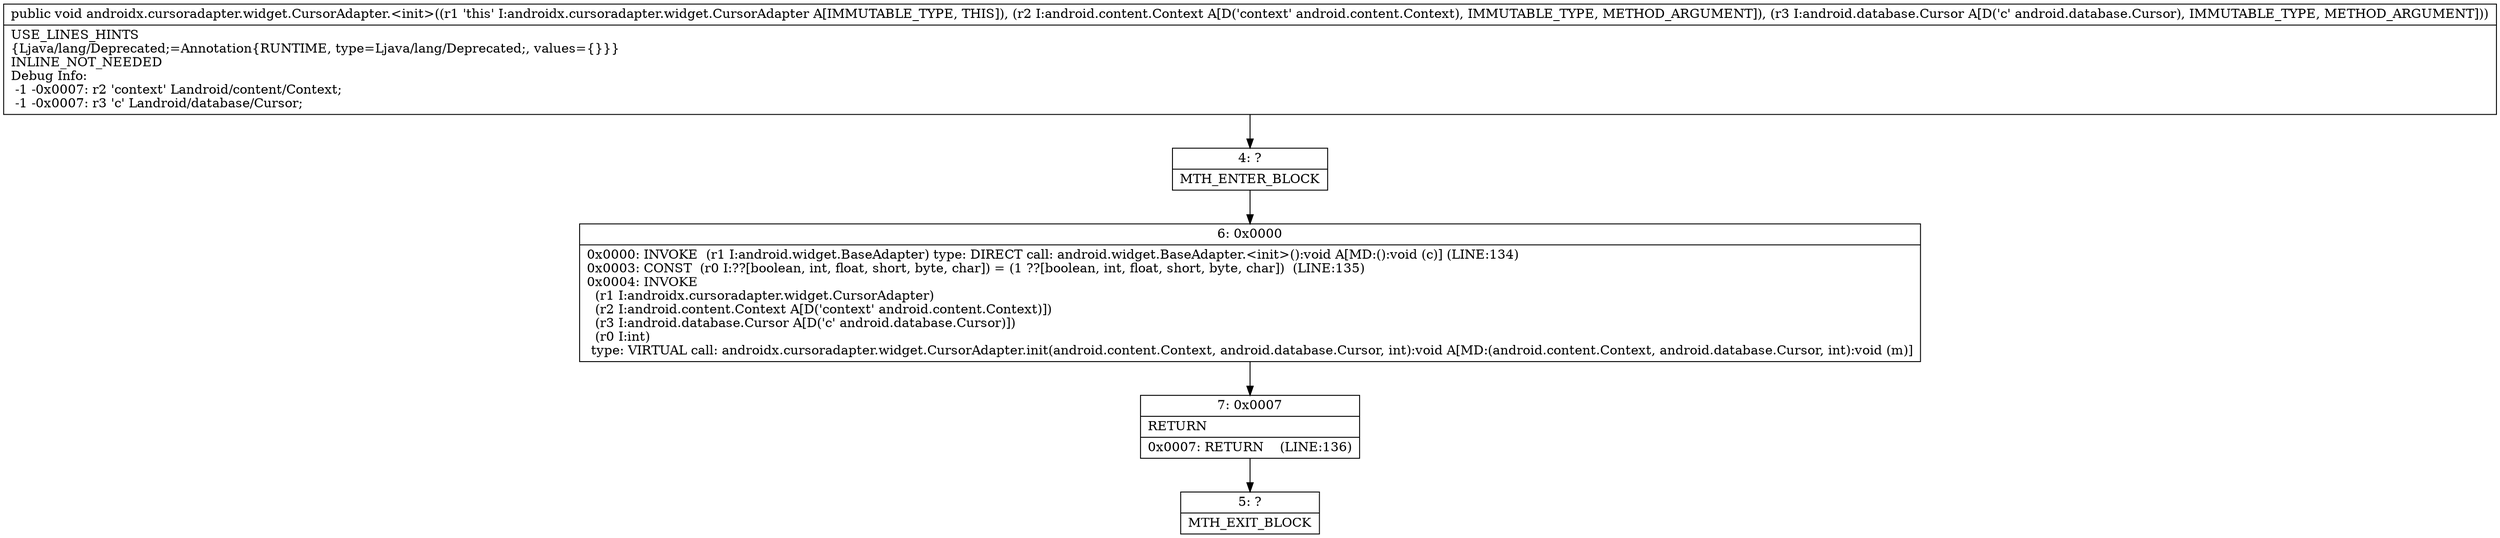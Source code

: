 digraph "CFG forandroidx.cursoradapter.widget.CursorAdapter.\<init\>(Landroid\/content\/Context;Landroid\/database\/Cursor;)V" {
Node_4 [shape=record,label="{4\:\ ?|MTH_ENTER_BLOCK\l}"];
Node_6 [shape=record,label="{6\:\ 0x0000|0x0000: INVOKE  (r1 I:android.widget.BaseAdapter) type: DIRECT call: android.widget.BaseAdapter.\<init\>():void A[MD:():void (c)] (LINE:134)\l0x0003: CONST  (r0 I:??[boolean, int, float, short, byte, char]) = (1 ??[boolean, int, float, short, byte, char])  (LINE:135)\l0x0004: INVOKE  \l  (r1 I:androidx.cursoradapter.widget.CursorAdapter)\l  (r2 I:android.content.Context A[D('context' android.content.Context)])\l  (r3 I:android.database.Cursor A[D('c' android.database.Cursor)])\l  (r0 I:int)\l type: VIRTUAL call: androidx.cursoradapter.widget.CursorAdapter.init(android.content.Context, android.database.Cursor, int):void A[MD:(android.content.Context, android.database.Cursor, int):void (m)]\l}"];
Node_7 [shape=record,label="{7\:\ 0x0007|RETURN\l|0x0007: RETURN    (LINE:136)\l}"];
Node_5 [shape=record,label="{5\:\ ?|MTH_EXIT_BLOCK\l}"];
MethodNode[shape=record,label="{public void androidx.cursoradapter.widget.CursorAdapter.\<init\>((r1 'this' I:androidx.cursoradapter.widget.CursorAdapter A[IMMUTABLE_TYPE, THIS]), (r2 I:android.content.Context A[D('context' android.content.Context), IMMUTABLE_TYPE, METHOD_ARGUMENT]), (r3 I:android.database.Cursor A[D('c' android.database.Cursor), IMMUTABLE_TYPE, METHOD_ARGUMENT]))  | USE_LINES_HINTS\l\{Ljava\/lang\/Deprecated;=Annotation\{RUNTIME, type=Ljava\/lang\/Deprecated;, values=\{\}\}\}\lINLINE_NOT_NEEDED\lDebug Info:\l  \-1 \-0x0007: r2 'context' Landroid\/content\/Context;\l  \-1 \-0x0007: r3 'c' Landroid\/database\/Cursor;\l}"];
MethodNode -> Node_4;Node_4 -> Node_6;
Node_6 -> Node_7;
Node_7 -> Node_5;
}


